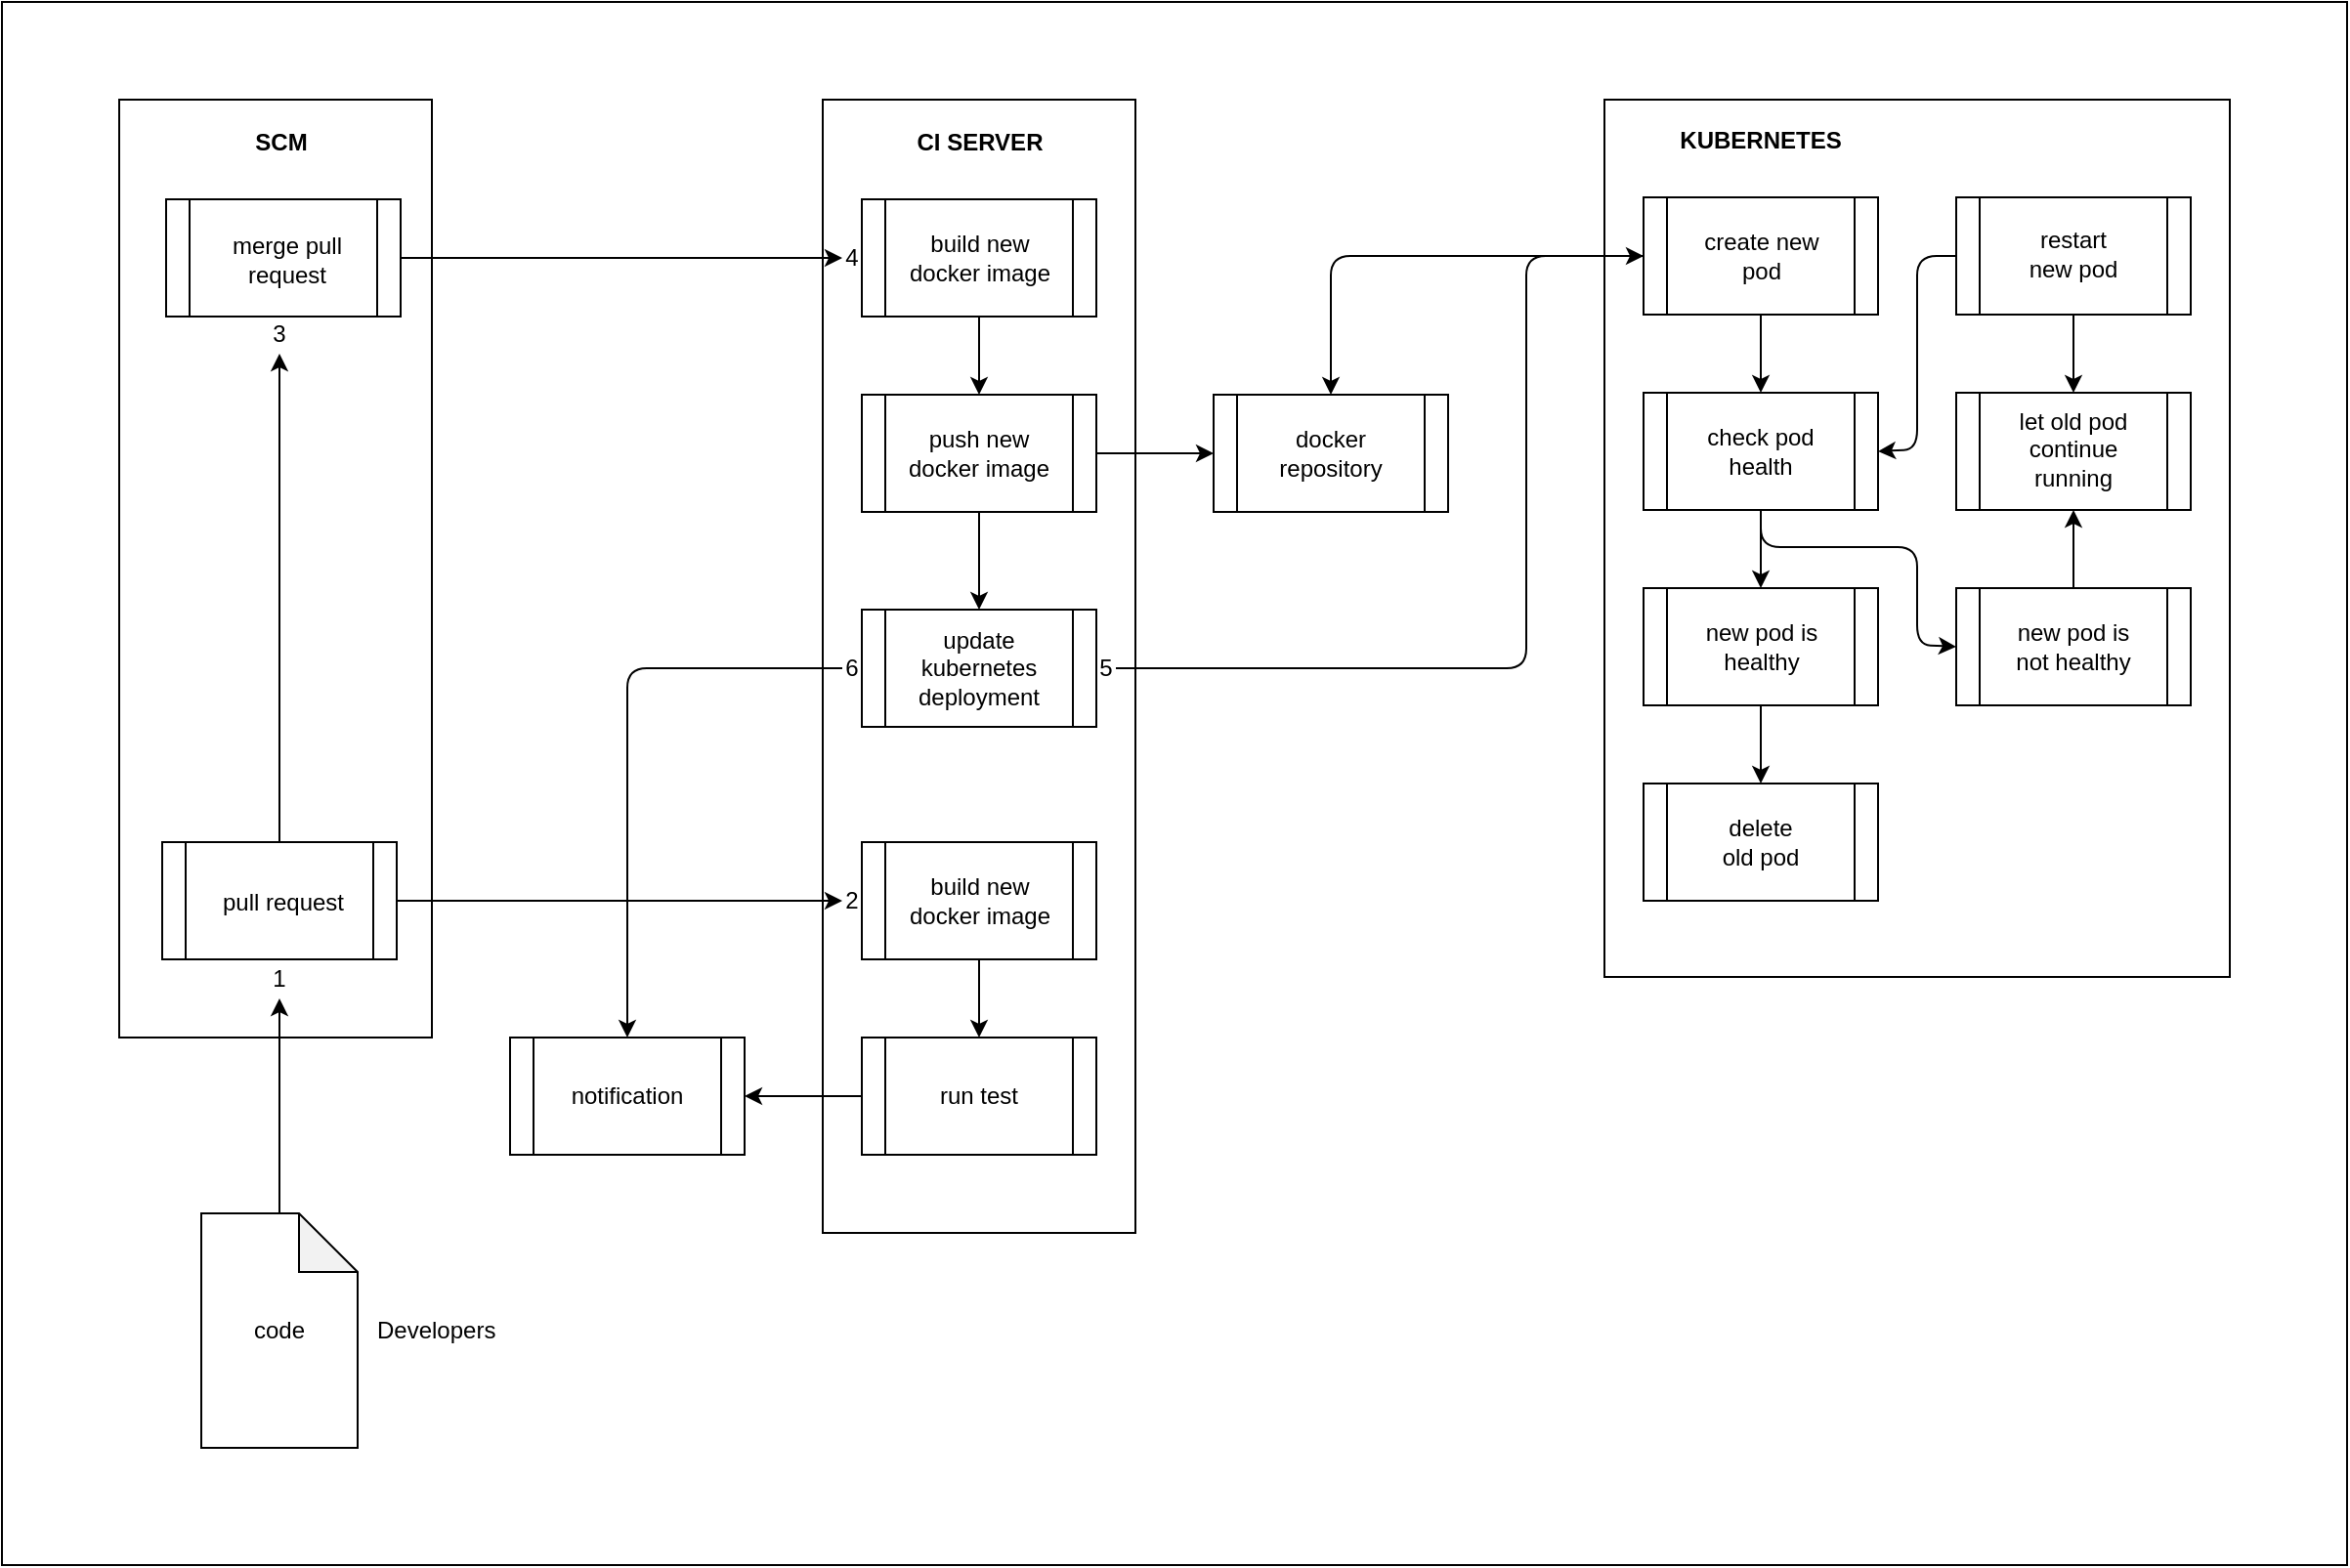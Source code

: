 <mxfile version="12.5.4" type="google"><diagram id="JotwO1liJwPxT8PjX3z5" name="Page-1"><mxGraphModel dx="1877" dy="991" grid="1" gridSize="10" guides="1" tooltips="1" connect="1" arrows="1" fold="1" page="1" pageScale="1" pageWidth="1000" pageHeight="700" math="0" shadow="0"><root><mxCell id="0"/><mxCell id="1" parent="0"/><mxCell id="t0gmeOmwPBRyF4YvTY4l-83" value="" style="rounded=0;whiteSpace=wrap;html=1;fillColor=none;" vertex="1" parent="1"><mxGeometry x="20" y="180" width="1200" height="800" as="geometry"/></mxCell><mxCell id="oE_XPsKFUS8r3yeYcz7--8" value="" style="rounded=0;whiteSpace=wrap;html=1;" parent="1" vertex="1"><mxGeometry x="80" y="230" width="160" height="480" as="geometry"/></mxCell><mxCell id="oE_XPsKFUS8r3yeYcz7--15" value="" style="shape=note;whiteSpace=wrap;html=1;backgroundOutline=1;darkOpacity=0.05;" parent="1" vertex="1"><mxGeometry x="122" y="800" width="80" height="120" as="geometry"/></mxCell><mxCell id="oE_XPsKFUS8r3yeYcz7--59" value="" style="shape=process;whiteSpace=wrap;html=1;backgroundOutline=1;align=center;" parent="1" vertex="1"><mxGeometry x="104" y="281" width="120" height="60" as="geometry"/></mxCell><mxCell id="oE_XPsKFUS8r3yeYcz7--60" value="merge pull request" style="text;html=1;strokeColor=none;fillColor=none;align=center;verticalAlign=middle;whiteSpace=wrap;rounded=0;" parent="1" vertex="1"><mxGeometry x="131" y="302" width="70" height="20" as="geometry"/></mxCell><mxCell id="rRXTX-7a_Twm8hszthFp-5" value="code" style="text;html=1;strokeColor=none;fillColor=none;align=center;verticalAlign=middle;whiteSpace=wrap;rounded=0;" parent="1" vertex="1"><mxGeometry x="142" y="850" width="40" height="20" as="geometry"/></mxCell><mxCell id="rRXTX-7a_Twm8hszthFp-6" value="Developers" style="text;html=1;strokeColor=none;fillColor=none;align=left;verticalAlign=middle;whiteSpace=wrap;rounded=0;" parent="1" vertex="1"><mxGeometry x="210" y="850" width="62" height="20" as="geometry"/></mxCell><mxCell id="t0gmeOmwPBRyF4YvTY4l-1" value="SCM" style="text;html=1;strokeColor=none;fillColor=none;align=center;verticalAlign=middle;whiteSpace=wrap;rounded=0;fontStyle=1" vertex="1" parent="1"><mxGeometry x="143" y="242" width="40" height="20" as="geometry"/></mxCell><mxCell id="t0gmeOmwPBRyF4YvTY4l-3" value="" style="rounded=0;whiteSpace=wrap;html=1;" vertex="1" parent="1"><mxGeometry x="440" y="230" width="160" height="580" as="geometry"/></mxCell><mxCell id="t0gmeOmwPBRyF4YvTY4l-4" value="" style="shape=process;whiteSpace=wrap;html=1;backgroundOutline=1;align=center;" vertex="1" parent="1"><mxGeometry x="460" y="610" width="120" height="60" as="geometry"/></mxCell><mxCell id="t0gmeOmwPBRyF4YvTY4l-5" value="build new docker image" style="text;html=1;strokeColor=none;fillColor=none;align=center;verticalAlign=middle;whiteSpace=wrap;rounded=0;" vertex="1" parent="1"><mxGeometry x="478.5" y="630" width="83" height="20" as="geometry"/></mxCell><mxCell id="t0gmeOmwPBRyF4YvTY4l-6" value="CI SERVER" style="text;html=1;strokeColor=none;fillColor=none;align=center;verticalAlign=middle;whiteSpace=wrap;rounded=0;fontStyle=1" vertex="1" parent="1"><mxGeometry x="485.5" y="242" width="69" height="20" as="geometry"/></mxCell><mxCell id="t0gmeOmwPBRyF4YvTY4l-7" value="" style="shape=process;whiteSpace=wrap;html=1;backgroundOutline=1;align=center;" vertex="1" parent="1"><mxGeometry x="460" y="710" width="120" height="60" as="geometry"/></mxCell><mxCell id="t0gmeOmwPBRyF4YvTY4l-8" value="run test" style="text;html=1;strokeColor=none;fillColor=none;align=center;verticalAlign=middle;whiteSpace=wrap;rounded=0;" vertex="1" parent="1"><mxGeometry x="494.25" y="730" width="51.5" height="20" as="geometry"/></mxCell><mxCell id="t0gmeOmwPBRyF4YvTY4l-9" value="" style="endArrow=classic;html=1;entryX=0.5;entryY=0;entryDx=0;entryDy=0;exitX=0.5;exitY=1;exitDx=0;exitDy=0;" edge="1" parent="1" source="t0gmeOmwPBRyF4YvTY4l-4" target="t0gmeOmwPBRyF4YvTY4l-7"><mxGeometry width="50" height="50" relative="1" as="geometry"><mxPoint x="350" y="650" as="sourcePoint"/><mxPoint x="470" y="650" as="targetPoint"/></mxGeometry></mxCell><mxCell id="t0gmeOmwPBRyF4YvTY4l-10" value="" style="shape=process;whiteSpace=wrap;html=1;backgroundOutline=1;align=center;" vertex="1" parent="1"><mxGeometry x="280" y="710" width="120" height="60" as="geometry"/></mxCell><mxCell id="t0gmeOmwPBRyF4YvTY4l-11" value="notification" style="text;html=1;strokeColor=none;fillColor=none;align=center;verticalAlign=middle;whiteSpace=wrap;rounded=0;" vertex="1" parent="1"><mxGeometry x="312.13" y="730" width="55.75" height="20" as="geometry"/></mxCell><mxCell id="t0gmeOmwPBRyF4YvTY4l-13" value="" style="shape=process;whiteSpace=wrap;html=1;backgroundOutline=1;align=center;" vertex="1" parent="1"><mxGeometry x="460" y="281" width="120" height="60" as="geometry"/></mxCell><mxCell id="t0gmeOmwPBRyF4YvTY4l-14" value="build new docker image" style="text;html=1;strokeColor=none;fillColor=none;align=center;verticalAlign=middle;whiteSpace=wrap;rounded=0;" vertex="1" parent="1"><mxGeometry x="478.5" y="301" width="83" height="20" as="geometry"/></mxCell><mxCell id="t0gmeOmwPBRyF4YvTY4l-15" value="" style="shape=process;whiteSpace=wrap;html=1;backgroundOutline=1;align=center;" vertex="1" parent="1"><mxGeometry x="460" y="381" width="120" height="60" as="geometry"/></mxCell><mxCell id="t0gmeOmwPBRyF4YvTY4l-16" value="push new docker image" style="text;html=1;strokeColor=none;fillColor=none;align=center;verticalAlign=middle;whiteSpace=wrap;rounded=0;" vertex="1" parent="1"><mxGeometry x="480" y="401" width="80" height="20" as="geometry"/></mxCell><mxCell id="t0gmeOmwPBRyF4YvTY4l-17" value="" style="endArrow=classic;html=1;entryX=0.5;entryY=0;entryDx=0;entryDy=0;exitX=0.5;exitY=1;exitDx=0;exitDy=0;" edge="1" parent="1" source="t0gmeOmwPBRyF4YvTY4l-13" target="t0gmeOmwPBRyF4YvTY4l-15"><mxGeometry width="50" height="50" relative="1" as="geometry"><mxPoint x="350" y="321" as="sourcePoint"/><mxPoint x="470" y="321" as="targetPoint"/></mxGeometry></mxCell><mxCell id="t0gmeOmwPBRyF4YvTY4l-18" value="" style="shape=process;whiteSpace=wrap;html=1;backgroundOutline=1;align=center;" vertex="1" parent="1"><mxGeometry x="102" y="610" width="120" height="60" as="geometry"/></mxCell><mxCell id="t0gmeOmwPBRyF4YvTY4l-19" value="pull request" style="text;html=1;strokeColor=none;fillColor=none;align=center;verticalAlign=middle;whiteSpace=wrap;rounded=0;" vertex="1" parent="1"><mxGeometry x="129" y="631" width="70" height="20" as="geometry"/></mxCell><mxCell id="t0gmeOmwPBRyF4YvTY4l-21" value="" style="shape=process;whiteSpace=wrap;html=1;backgroundOutline=1;align=center;" vertex="1" parent="1"><mxGeometry x="640" y="381" width="120" height="60" as="geometry"/></mxCell><mxCell id="t0gmeOmwPBRyF4YvTY4l-22" value="docker repository" style="text;html=1;strokeColor=none;fillColor=none;align=center;verticalAlign=middle;whiteSpace=wrap;rounded=0;" vertex="1" parent="1"><mxGeometry x="672.13" y="401" width="55.75" height="20" as="geometry"/></mxCell><mxCell id="t0gmeOmwPBRyF4YvTY4l-23" value="" style="endArrow=classic;html=1;exitX=1;exitY=0.5;exitDx=0;exitDy=0;entryX=0;entryY=0.5;entryDx=0;entryDy=0;" edge="1" parent="1" source="t0gmeOmwPBRyF4YvTY4l-18" target="t0gmeOmwPBRyF4YvTY4l-77"><mxGeometry width="50" height="50" relative="1" as="geometry"><mxPoint x="460" y="681" as="sourcePoint"/><mxPoint x="410" y="640" as="targetPoint"/></mxGeometry></mxCell><mxCell id="t0gmeOmwPBRyF4YvTY4l-25" value="" style="shape=process;whiteSpace=wrap;html=1;backgroundOutline=1;align=center;" vertex="1" parent="1"><mxGeometry x="460" y="491" width="120" height="60" as="geometry"/></mxCell><mxCell id="t0gmeOmwPBRyF4YvTY4l-26" value="update kubernetes deployment" style="text;html=1;strokeColor=none;fillColor=none;align=center;verticalAlign=middle;whiteSpace=wrap;rounded=0;" vertex="1" parent="1"><mxGeometry x="480" y="511" width="80" height="20" as="geometry"/></mxCell><mxCell id="t0gmeOmwPBRyF4YvTY4l-27" value="" style="endArrow=classic;html=1;entryX=0.5;entryY=0;entryDx=0;entryDy=0;exitX=0.5;exitY=1;exitDx=0;exitDy=0;" edge="1" parent="1" source="t0gmeOmwPBRyF4YvTY4l-15" target="t0gmeOmwPBRyF4YvTY4l-25"><mxGeometry width="50" height="50" relative="1" as="geometry"><mxPoint x="530" y="351" as="sourcePoint"/><mxPoint x="530" y="391" as="targetPoint"/></mxGeometry></mxCell><mxCell id="t0gmeOmwPBRyF4YvTY4l-28" value="" style="rounded=0;whiteSpace=wrap;html=1;" vertex="1" parent="1"><mxGeometry x="840" y="230" width="320" height="449" as="geometry"/></mxCell><mxCell id="t0gmeOmwPBRyF4YvTY4l-29" value="" style="shape=process;whiteSpace=wrap;html=1;backgroundOutline=1;align=center;" vertex="1" parent="1"><mxGeometry x="860" y="280" width="120" height="60" as="geometry"/></mxCell><mxCell id="t0gmeOmwPBRyF4YvTY4l-30" value="create new pod" style="text;html=1;strokeColor=none;fillColor=none;align=center;verticalAlign=middle;whiteSpace=wrap;rounded=0;" vertex="1" parent="1"><mxGeometry x="878.5" y="300" width="83" height="20" as="geometry"/></mxCell><mxCell id="t0gmeOmwPBRyF4YvTY4l-31" value="KUBERNETES" style="text;html=1;strokeColor=none;fillColor=none;align=center;verticalAlign=middle;whiteSpace=wrap;rounded=0;fontStyle=1" vertex="1" parent="1"><mxGeometry x="875" y="241" width="90" height="20" as="geometry"/></mxCell><mxCell id="t0gmeOmwPBRyF4YvTY4l-32" value="" style="shape=process;whiteSpace=wrap;html=1;backgroundOutline=1;align=center;" vertex="1" parent="1"><mxGeometry x="860" y="380" width="120" height="60" as="geometry"/></mxCell><mxCell id="t0gmeOmwPBRyF4YvTY4l-33" value="check pod health" style="text;html=1;strokeColor=none;fillColor=none;align=center;verticalAlign=middle;whiteSpace=wrap;rounded=0;" vertex="1" parent="1"><mxGeometry x="890" y="400" width="60" height="20" as="geometry"/></mxCell><mxCell id="t0gmeOmwPBRyF4YvTY4l-34" value="" style="endArrow=classic;html=1;entryX=0.5;entryY=0;entryDx=0;entryDy=0;exitX=0.5;exitY=1;exitDx=0;exitDy=0;" edge="1" parent="1" source="t0gmeOmwPBRyF4YvTY4l-29" target="t0gmeOmwPBRyF4YvTY4l-32"><mxGeometry width="50" height="50" relative="1" as="geometry"><mxPoint x="750" y="320" as="sourcePoint"/><mxPoint x="870" y="320" as="targetPoint"/></mxGeometry></mxCell><mxCell id="t0gmeOmwPBRyF4YvTY4l-35" value="" style="shape=process;whiteSpace=wrap;html=1;backgroundOutline=1;align=center;" vertex="1" parent="1"><mxGeometry x="860" y="480" width="120" height="60" as="geometry"/></mxCell><mxCell id="t0gmeOmwPBRyF4YvTY4l-36" value="new pod is healthy" style="text;html=1;strokeColor=none;fillColor=none;align=center;verticalAlign=middle;whiteSpace=wrap;rounded=0;" vertex="1" parent="1"><mxGeometry x="878.5" y="500" width="83" height="20" as="geometry"/></mxCell><mxCell id="t0gmeOmwPBRyF4YvTY4l-37" value="" style="shape=process;whiteSpace=wrap;html=1;backgroundOutline=1;align=center;" vertex="1" parent="1"><mxGeometry x="860" y="580" width="120" height="60" as="geometry"/></mxCell><mxCell id="t0gmeOmwPBRyF4YvTY4l-38" value="delete old pod" style="text;html=1;strokeColor=none;fillColor=none;align=center;verticalAlign=middle;whiteSpace=wrap;rounded=0;" vertex="1" parent="1"><mxGeometry x="895" y="600" width="50" height="20" as="geometry"/></mxCell><mxCell id="t0gmeOmwPBRyF4YvTY4l-39" value="" style="endArrow=classic;html=1;entryX=0.5;entryY=0;entryDx=0;entryDy=0;exitX=0.5;exitY=1;exitDx=0;exitDy=0;" edge="1" parent="1" source="t0gmeOmwPBRyF4YvTY4l-35" target="t0gmeOmwPBRyF4YvTY4l-37"><mxGeometry width="50" height="50" relative="1" as="geometry"><mxPoint x="750" y="520" as="sourcePoint"/><mxPoint x="870" y="520" as="targetPoint"/></mxGeometry></mxCell><mxCell id="t0gmeOmwPBRyF4YvTY4l-43" value="" style="shape=process;whiteSpace=wrap;html=1;backgroundOutline=1;align=center;" vertex="1" parent="1"><mxGeometry x="1020" y="280" width="120" height="60" as="geometry"/></mxCell><mxCell id="t0gmeOmwPBRyF4YvTY4l-44" value="restart new pod" style="text;html=1;strokeColor=none;fillColor=none;align=center;verticalAlign=middle;whiteSpace=wrap;rounded=0;" vertex="1" parent="1"><mxGeometry x="1054.25" y="299" width="51.5" height="20" as="geometry"/></mxCell><mxCell id="t0gmeOmwPBRyF4YvTY4l-45" value="" style="shape=process;whiteSpace=wrap;html=1;backgroundOutline=1;align=center;" vertex="1" parent="1"><mxGeometry x="1020" y="380" width="120" height="60" as="geometry"/></mxCell><mxCell id="t0gmeOmwPBRyF4YvTY4l-46" value="let old pod continue running" style="text;html=1;strokeColor=none;fillColor=none;align=center;verticalAlign=middle;whiteSpace=wrap;rounded=0;" vertex="1" parent="1"><mxGeometry x="1050" y="399" width="60" height="20" as="geometry"/></mxCell><mxCell id="t0gmeOmwPBRyF4YvTY4l-47" value="" style="endArrow=classic;html=1;entryX=0.5;entryY=0;entryDx=0;entryDy=0;exitX=0.5;exitY=1;exitDx=0;exitDy=0;" edge="1" parent="1" source="t0gmeOmwPBRyF4YvTY4l-43" target="t0gmeOmwPBRyF4YvTY4l-45"><mxGeometry width="50" height="50" relative="1" as="geometry"><mxPoint x="910" y="320" as="sourcePoint"/><mxPoint x="1030" y="320" as="targetPoint"/></mxGeometry></mxCell><mxCell id="t0gmeOmwPBRyF4YvTY4l-48" value="" style="shape=process;whiteSpace=wrap;html=1;backgroundOutline=1;align=center;" vertex="1" parent="1"><mxGeometry x="1020" y="480" width="120" height="60" as="geometry"/></mxCell><mxCell id="t0gmeOmwPBRyF4YvTY4l-49" value="new pod is not healthy" style="text;html=1;strokeColor=none;fillColor=none;align=center;verticalAlign=middle;whiteSpace=wrap;rounded=0;" vertex="1" parent="1"><mxGeometry x="1044.25" y="500" width="71.5" height="20" as="geometry"/></mxCell><mxCell id="t0gmeOmwPBRyF4YvTY4l-52" value="" style="endArrow=classic;html=1;entryX=0.5;entryY=1;entryDx=0;entryDy=0;exitX=0.5;exitY=0;exitDx=0;exitDy=0;" edge="1" parent="1" source="t0gmeOmwPBRyF4YvTY4l-48" target="t0gmeOmwPBRyF4YvTY4l-45"><mxGeometry width="50" height="50" relative="1" as="geometry"><mxPoint x="910" y="520" as="sourcePoint"/><mxPoint x="1030" y="520" as="targetPoint"/></mxGeometry></mxCell><mxCell id="t0gmeOmwPBRyF4YvTY4l-63" value="" style="endArrow=classic;html=1;entryX=0.5;entryY=0;entryDx=0;entryDy=0;exitX=0.5;exitY=1;exitDx=0;exitDy=0;" edge="1" parent="1" source="t0gmeOmwPBRyF4YvTY4l-32" target="t0gmeOmwPBRyF4YvTY4l-35"><mxGeometry width="50" height="50" relative="1" as="geometry"><mxPoint x="930" y="350" as="sourcePoint"/><mxPoint x="930" y="390" as="targetPoint"/></mxGeometry></mxCell><mxCell id="t0gmeOmwPBRyF4YvTY4l-64" value="" style="endArrow=classic;html=1;entryX=1;entryY=0.5;entryDx=0;entryDy=0;exitX=0;exitY=0.5;exitDx=0;exitDy=0;" edge="1" parent="1" source="t0gmeOmwPBRyF4YvTY4l-43" target="t0gmeOmwPBRyF4YvTY4l-32"><mxGeometry width="50" height="50" relative="1" as="geometry"><mxPoint x="1090" y="350" as="sourcePoint"/><mxPoint x="1090" y="390" as="targetPoint"/><Array as="points"><mxPoint x="1000" y="310"/><mxPoint x="1000" y="409"/></Array></mxGeometry></mxCell><mxCell id="t0gmeOmwPBRyF4YvTY4l-65" value="" style="endArrow=classic;html=1;entryX=0;entryY=0.5;entryDx=0;entryDy=0;exitX=0.5;exitY=1;exitDx=0;exitDy=0;" edge="1" parent="1" source="t0gmeOmwPBRyF4YvTY4l-32" target="t0gmeOmwPBRyF4YvTY4l-48"><mxGeometry width="50" height="50" relative="1" as="geometry"><mxPoint x="930" y="450" as="sourcePoint"/><mxPoint x="930" y="490" as="targetPoint"/><Array as="points"><mxPoint x="920" y="459"/><mxPoint x="1000" y="459"/><mxPoint x="1000" y="509"/></Array></mxGeometry></mxCell><mxCell id="t0gmeOmwPBRyF4YvTY4l-66" value="" style="endArrow=classic;html=1;exitX=0.5;exitY=0;exitDx=0;exitDy=0;exitPerimeter=0;entryX=0.5;entryY=1;entryDx=0;entryDy=0;" edge="1" parent="1" source="oE_XPsKFUS8r3yeYcz7--15" target="t0gmeOmwPBRyF4YvTY4l-75"><mxGeometry width="50" height="50" relative="1" as="geometry"><mxPoint x="80" y="990" as="sourcePoint"/><mxPoint x="162" y="740" as="targetPoint"/></mxGeometry></mxCell><mxCell id="t0gmeOmwPBRyF4YvTY4l-67" value="" style="endArrow=classic;html=1;exitX=0.5;exitY=0;exitDx=0;exitDy=0;entryX=0.5;entryY=1;entryDx=0;entryDy=0;" edge="1" parent="1" source="t0gmeOmwPBRyF4YvTY4l-18" target="t0gmeOmwPBRyF4YvTY4l-78"><mxGeometry width="50" height="50" relative="1" as="geometry"><mxPoint x="172" y="810" as="sourcePoint"/><mxPoint x="164" y="400" as="targetPoint"/></mxGeometry></mxCell><mxCell id="t0gmeOmwPBRyF4YvTY4l-68" value="" style="endArrow=classic;html=1;entryX=1;entryY=0.5;entryDx=0;entryDy=0;exitX=0;exitY=0.5;exitDx=0;exitDy=0;" edge="1" parent="1" source="t0gmeOmwPBRyF4YvTY4l-7" target="t0gmeOmwPBRyF4YvTY4l-10"><mxGeometry width="50" height="50" relative="1" as="geometry"><mxPoint x="232" y="650" as="sourcePoint"/><mxPoint x="470" y="650" as="targetPoint"/></mxGeometry></mxCell><mxCell id="t0gmeOmwPBRyF4YvTY4l-70" value="" style="endArrow=classic;html=1;exitX=1;exitY=0.5;exitDx=0;exitDy=0;entryX=0;entryY=0.5;entryDx=0;entryDy=0;" edge="1" parent="1" source="oE_XPsKFUS8r3yeYcz7--59" target="t0gmeOmwPBRyF4YvTY4l-80"><mxGeometry width="50" height="50" relative="1" as="geometry"><mxPoint x="232" y="650" as="sourcePoint"/><mxPoint x="370" y="311" as="targetPoint"/></mxGeometry></mxCell><mxCell id="t0gmeOmwPBRyF4YvTY4l-71" value="" style="endArrow=classic;html=1;entryX=0;entryY=0.5;entryDx=0;entryDy=0;exitX=1;exitY=0.5;exitDx=0;exitDy=0;" edge="1" parent="1" source="t0gmeOmwPBRyF4YvTY4l-15" target="t0gmeOmwPBRyF4YvTY4l-21"><mxGeometry width="50" height="50" relative="1" as="geometry"><mxPoint x="530" y="451" as="sourcePoint"/><mxPoint x="530" y="501" as="targetPoint"/></mxGeometry></mxCell><mxCell id="t0gmeOmwPBRyF4YvTY4l-72" value="" style="endArrow=classic;html=1;entryX=0.5;entryY=0;entryDx=0;entryDy=0;exitX=0;exitY=0.5;exitDx=0;exitDy=0;" edge="1" parent="1" source="t0gmeOmwPBRyF4YvTY4l-29" target="t0gmeOmwPBRyF4YvTY4l-21"><mxGeometry width="50" height="50" relative="1" as="geometry"><mxPoint x="590" y="421" as="sourcePoint"/><mxPoint x="650" y="421" as="targetPoint"/><Array as="points"><mxPoint x="700" y="310"/></Array></mxGeometry></mxCell><mxCell id="t0gmeOmwPBRyF4YvTY4l-73" value="" style="endArrow=classic;html=1;entryX=0;entryY=0.5;entryDx=0;entryDy=0;exitX=1;exitY=0.5;exitDx=0;exitDy=0;" edge="1" parent="1" source="t0gmeOmwPBRyF4YvTY4l-81" target="t0gmeOmwPBRyF4YvTY4l-29"><mxGeometry width="50" height="50" relative="1" as="geometry"><mxPoint x="640" y="521" as="sourcePoint"/><mxPoint x="530" y="501" as="targetPoint"/><Array as="points"><mxPoint x="800" y="521"/><mxPoint x="800" y="310"/></Array></mxGeometry></mxCell><mxCell id="t0gmeOmwPBRyF4YvTY4l-74" value="" style="endArrow=classic;html=1;entryX=0.5;entryY=0;entryDx=0;entryDy=0;exitX=0;exitY=0.5;exitDx=0;exitDy=0;" edge="1" parent="1" source="t0gmeOmwPBRyF4YvTY4l-82" target="t0gmeOmwPBRyF4YvTY4l-10"><mxGeometry width="50" height="50" relative="1" as="geometry"><mxPoint x="420" y="521" as="sourcePoint"/><mxPoint x="470" y="650" as="targetPoint"/><Array as="points"><mxPoint x="340" y="521"/></Array></mxGeometry></mxCell><mxCell id="t0gmeOmwPBRyF4YvTY4l-75" value="1" style="text;html=1;strokeColor=none;fillColor=none;align=center;verticalAlign=middle;whiteSpace=wrap;rounded=0;" vertex="1" parent="1"><mxGeometry x="157" y="670" width="10" height="20" as="geometry"/></mxCell><mxCell id="t0gmeOmwPBRyF4YvTY4l-77" value="2" style="text;html=1;strokeColor=none;fillColor=none;align=center;verticalAlign=middle;whiteSpace=wrap;rounded=0;" vertex="1" parent="1"><mxGeometry x="450" y="630" width="10" height="20" as="geometry"/></mxCell><mxCell id="t0gmeOmwPBRyF4YvTY4l-78" value="3" style="text;html=1;strokeColor=none;fillColor=none;align=center;verticalAlign=middle;whiteSpace=wrap;rounded=0;" vertex="1" parent="1"><mxGeometry x="157" y="340" width="10" height="20" as="geometry"/></mxCell><mxCell id="t0gmeOmwPBRyF4YvTY4l-80" value="4" style="text;html=1;strokeColor=none;fillColor=none;align=center;verticalAlign=middle;whiteSpace=wrap;rounded=0;" vertex="1" parent="1"><mxGeometry x="450" y="301" width="10" height="20" as="geometry"/></mxCell><mxCell id="t0gmeOmwPBRyF4YvTY4l-81" value="5" style="text;html=1;strokeColor=none;fillColor=none;align=center;verticalAlign=middle;whiteSpace=wrap;rounded=0;" vertex="1" parent="1"><mxGeometry x="580" y="511" width="10" height="20" as="geometry"/></mxCell><mxCell id="t0gmeOmwPBRyF4YvTY4l-82" value="6" style="text;html=1;strokeColor=none;fillColor=none;align=center;verticalAlign=middle;whiteSpace=wrap;rounded=0;" vertex="1" parent="1"><mxGeometry x="450" y="511" width="10" height="20" as="geometry"/></mxCell></root></mxGraphModel></diagram></mxfile>